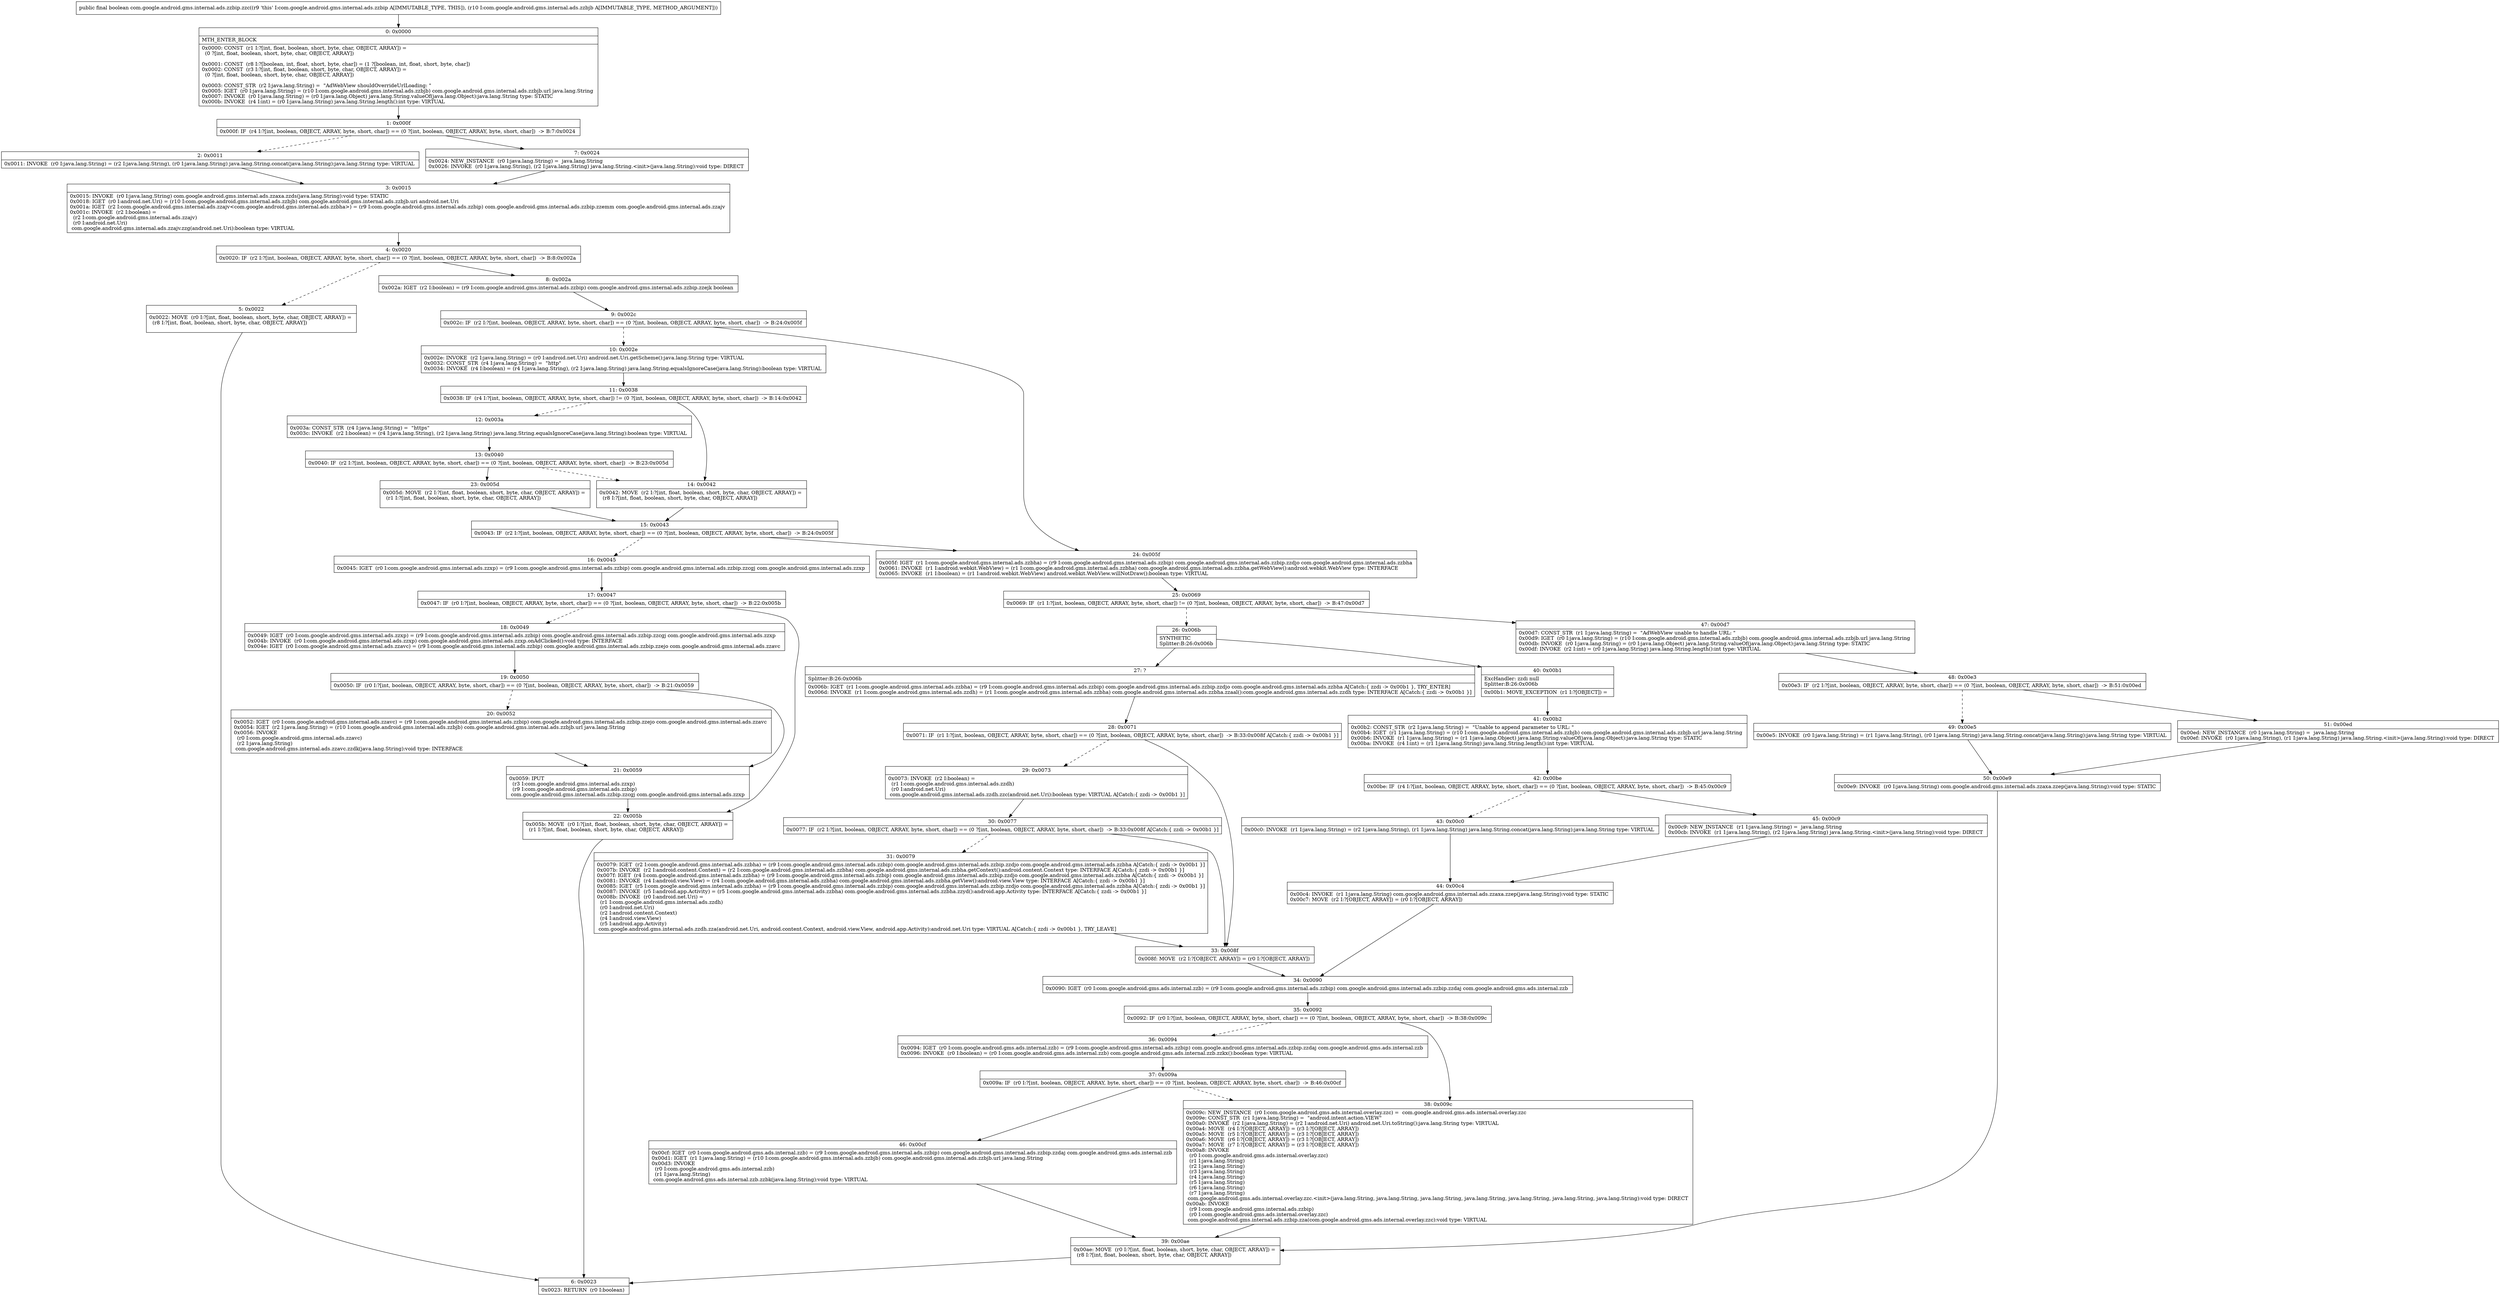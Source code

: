 digraph "CFG forcom.google.android.gms.internal.ads.zzbip.zzc(Lcom\/google\/android\/gms\/internal\/ads\/zzbjb;)Z" {
Node_0 [shape=record,label="{0\:\ 0x0000|MTH_ENTER_BLOCK\l|0x0000: CONST  (r1 I:?[int, float, boolean, short, byte, char, OBJECT, ARRAY]) = \l  (0 ?[int, float, boolean, short, byte, char, OBJECT, ARRAY])\l \l0x0001: CONST  (r8 I:?[boolean, int, float, short, byte, char]) = (1 ?[boolean, int, float, short, byte, char]) \l0x0002: CONST  (r3 I:?[int, float, boolean, short, byte, char, OBJECT, ARRAY]) = \l  (0 ?[int, float, boolean, short, byte, char, OBJECT, ARRAY])\l \l0x0003: CONST_STR  (r2 I:java.lang.String) =  \"AdWebView shouldOverrideUrlLoading: \" \l0x0005: IGET  (r0 I:java.lang.String) = (r10 I:com.google.android.gms.internal.ads.zzbjb) com.google.android.gms.internal.ads.zzbjb.url java.lang.String \l0x0007: INVOKE  (r0 I:java.lang.String) = (r0 I:java.lang.Object) java.lang.String.valueOf(java.lang.Object):java.lang.String type: STATIC \l0x000b: INVOKE  (r4 I:int) = (r0 I:java.lang.String) java.lang.String.length():int type: VIRTUAL \l}"];
Node_1 [shape=record,label="{1\:\ 0x000f|0x000f: IF  (r4 I:?[int, boolean, OBJECT, ARRAY, byte, short, char]) == (0 ?[int, boolean, OBJECT, ARRAY, byte, short, char])  \-\> B:7:0x0024 \l}"];
Node_2 [shape=record,label="{2\:\ 0x0011|0x0011: INVOKE  (r0 I:java.lang.String) = (r2 I:java.lang.String), (r0 I:java.lang.String) java.lang.String.concat(java.lang.String):java.lang.String type: VIRTUAL \l}"];
Node_3 [shape=record,label="{3\:\ 0x0015|0x0015: INVOKE  (r0 I:java.lang.String) com.google.android.gms.internal.ads.zzaxa.zzds(java.lang.String):void type: STATIC \l0x0018: IGET  (r0 I:android.net.Uri) = (r10 I:com.google.android.gms.internal.ads.zzbjb) com.google.android.gms.internal.ads.zzbjb.uri android.net.Uri \l0x001a: IGET  (r2 I:com.google.android.gms.internal.ads.zzajv\<com.google.android.gms.internal.ads.zzbha\>) = (r9 I:com.google.android.gms.internal.ads.zzbip) com.google.android.gms.internal.ads.zzbip.zzemm com.google.android.gms.internal.ads.zzajv \l0x001c: INVOKE  (r2 I:boolean) = \l  (r2 I:com.google.android.gms.internal.ads.zzajv)\l  (r0 I:android.net.Uri)\l com.google.android.gms.internal.ads.zzajv.zzg(android.net.Uri):boolean type: VIRTUAL \l}"];
Node_4 [shape=record,label="{4\:\ 0x0020|0x0020: IF  (r2 I:?[int, boolean, OBJECT, ARRAY, byte, short, char]) == (0 ?[int, boolean, OBJECT, ARRAY, byte, short, char])  \-\> B:8:0x002a \l}"];
Node_5 [shape=record,label="{5\:\ 0x0022|0x0022: MOVE  (r0 I:?[int, float, boolean, short, byte, char, OBJECT, ARRAY]) = \l  (r8 I:?[int, float, boolean, short, byte, char, OBJECT, ARRAY])\l \l}"];
Node_6 [shape=record,label="{6\:\ 0x0023|0x0023: RETURN  (r0 I:boolean) \l}"];
Node_7 [shape=record,label="{7\:\ 0x0024|0x0024: NEW_INSTANCE  (r0 I:java.lang.String) =  java.lang.String \l0x0026: INVOKE  (r0 I:java.lang.String), (r2 I:java.lang.String) java.lang.String.\<init\>(java.lang.String):void type: DIRECT \l}"];
Node_8 [shape=record,label="{8\:\ 0x002a|0x002a: IGET  (r2 I:boolean) = (r9 I:com.google.android.gms.internal.ads.zzbip) com.google.android.gms.internal.ads.zzbip.zzejk boolean \l}"];
Node_9 [shape=record,label="{9\:\ 0x002c|0x002c: IF  (r2 I:?[int, boolean, OBJECT, ARRAY, byte, short, char]) == (0 ?[int, boolean, OBJECT, ARRAY, byte, short, char])  \-\> B:24:0x005f \l}"];
Node_10 [shape=record,label="{10\:\ 0x002e|0x002e: INVOKE  (r2 I:java.lang.String) = (r0 I:android.net.Uri) android.net.Uri.getScheme():java.lang.String type: VIRTUAL \l0x0032: CONST_STR  (r4 I:java.lang.String) =  \"http\" \l0x0034: INVOKE  (r4 I:boolean) = (r4 I:java.lang.String), (r2 I:java.lang.String) java.lang.String.equalsIgnoreCase(java.lang.String):boolean type: VIRTUAL \l}"];
Node_11 [shape=record,label="{11\:\ 0x0038|0x0038: IF  (r4 I:?[int, boolean, OBJECT, ARRAY, byte, short, char]) != (0 ?[int, boolean, OBJECT, ARRAY, byte, short, char])  \-\> B:14:0x0042 \l}"];
Node_12 [shape=record,label="{12\:\ 0x003a|0x003a: CONST_STR  (r4 I:java.lang.String) =  \"https\" \l0x003c: INVOKE  (r2 I:boolean) = (r4 I:java.lang.String), (r2 I:java.lang.String) java.lang.String.equalsIgnoreCase(java.lang.String):boolean type: VIRTUAL \l}"];
Node_13 [shape=record,label="{13\:\ 0x0040|0x0040: IF  (r2 I:?[int, boolean, OBJECT, ARRAY, byte, short, char]) == (0 ?[int, boolean, OBJECT, ARRAY, byte, short, char])  \-\> B:23:0x005d \l}"];
Node_14 [shape=record,label="{14\:\ 0x0042|0x0042: MOVE  (r2 I:?[int, float, boolean, short, byte, char, OBJECT, ARRAY]) = \l  (r8 I:?[int, float, boolean, short, byte, char, OBJECT, ARRAY])\l \l}"];
Node_15 [shape=record,label="{15\:\ 0x0043|0x0043: IF  (r2 I:?[int, boolean, OBJECT, ARRAY, byte, short, char]) == (0 ?[int, boolean, OBJECT, ARRAY, byte, short, char])  \-\> B:24:0x005f \l}"];
Node_16 [shape=record,label="{16\:\ 0x0045|0x0045: IGET  (r0 I:com.google.android.gms.internal.ads.zzxp) = (r9 I:com.google.android.gms.internal.ads.zzbip) com.google.android.gms.internal.ads.zzbip.zzcgj com.google.android.gms.internal.ads.zzxp \l}"];
Node_17 [shape=record,label="{17\:\ 0x0047|0x0047: IF  (r0 I:?[int, boolean, OBJECT, ARRAY, byte, short, char]) == (0 ?[int, boolean, OBJECT, ARRAY, byte, short, char])  \-\> B:22:0x005b \l}"];
Node_18 [shape=record,label="{18\:\ 0x0049|0x0049: IGET  (r0 I:com.google.android.gms.internal.ads.zzxp) = (r9 I:com.google.android.gms.internal.ads.zzbip) com.google.android.gms.internal.ads.zzbip.zzcgj com.google.android.gms.internal.ads.zzxp \l0x004b: INVOKE  (r0 I:com.google.android.gms.internal.ads.zzxp) com.google.android.gms.internal.ads.zzxp.onAdClicked():void type: INTERFACE \l0x004e: IGET  (r0 I:com.google.android.gms.internal.ads.zzavc) = (r9 I:com.google.android.gms.internal.ads.zzbip) com.google.android.gms.internal.ads.zzbip.zzejo com.google.android.gms.internal.ads.zzavc \l}"];
Node_19 [shape=record,label="{19\:\ 0x0050|0x0050: IF  (r0 I:?[int, boolean, OBJECT, ARRAY, byte, short, char]) == (0 ?[int, boolean, OBJECT, ARRAY, byte, short, char])  \-\> B:21:0x0059 \l}"];
Node_20 [shape=record,label="{20\:\ 0x0052|0x0052: IGET  (r0 I:com.google.android.gms.internal.ads.zzavc) = (r9 I:com.google.android.gms.internal.ads.zzbip) com.google.android.gms.internal.ads.zzbip.zzejo com.google.android.gms.internal.ads.zzavc \l0x0054: IGET  (r2 I:java.lang.String) = (r10 I:com.google.android.gms.internal.ads.zzbjb) com.google.android.gms.internal.ads.zzbjb.url java.lang.String \l0x0056: INVOKE  \l  (r0 I:com.google.android.gms.internal.ads.zzavc)\l  (r2 I:java.lang.String)\l com.google.android.gms.internal.ads.zzavc.zzdk(java.lang.String):void type: INTERFACE \l}"];
Node_21 [shape=record,label="{21\:\ 0x0059|0x0059: IPUT  \l  (r3 I:com.google.android.gms.internal.ads.zzxp)\l  (r9 I:com.google.android.gms.internal.ads.zzbip)\l com.google.android.gms.internal.ads.zzbip.zzcgj com.google.android.gms.internal.ads.zzxp \l}"];
Node_22 [shape=record,label="{22\:\ 0x005b|0x005b: MOVE  (r0 I:?[int, float, boolean, short, byte, char, OBJECT, ARRAY]) = \l  (r1 I:?[int, float, boolean, short, byte, char, OBJECT, ARRAY])\l \l}"];
Node_23 [shape=record,label="{23\:\ 0x005d|0x005d: MOVE  (r2 I:?[int, float, boolean, short, byte, char, OBJECT, ARRAY]) = \l  (r1 I:?[int, float, boolean, short, byte, char, OBJECT, ARRAY])\l \l}"];
Node_24 [shape=record,label="{24\:\ 0x005f|0x005f: IGET  (r1 I:com.google.android.gms.internal.ads.zzbha) = (r9 I:com.google.android.gms.internal.ads.zzbip) com.google.android.gms.internal.ads.zzbip.zzdjo com.google.android.gms.internal.ads.zzbha \l0x0061: INVOKE  (r1 I:android.webkit.WebView) = (r1 I:com.google.android.gms.internal.ads.zzbha) com.google.android.gms.internal.ads.zzbha.getWebView():android.webkit.WebView type: INTERFACE \l0x0065: INVOKE  (r1 I:boolean) = (r1 I:android.webkit.WebView) android.webkit.WebView.willNotDraw():boolean type: VIRTUAL \l}"];
Node_25 [shape=record,label="{25\:\ 0x0069|0x0069: IF  (r1 I:?[int, boolean, OBJECT, ARRAY, byte, short, char]) != (0 ?[int, boolean, OBJECT, ARRAY, byte, short, char])  \-\> B:47:0x00d7 \l}"];
Node_26 [shape=record,label="{26\:\ 0x006b|SYNTHETIC\lSplitter:B:26:0x006b\l}"];
Node_27 [shape=record,label="{27\:\ ?|Splitter:B:26:0x006b\l|0x006b: IGET  (r1 I:com.google.android.gms.internal.ads.zzbha) = (r9 I:com.google.android.gms.internal.ads.zzbip) com.google.android.gms.internal.ads.zzbip.zzdjo com.google.android.gms.internal.ads.zzbha A[Catch:\{ zzdi \-\> 0x00b1 \}, TRY_ENTER]\l0x006d: INVOKE  (r1 I:com.google.android.gms.internal.ads.zzdh) = (r1 I:com.google.android.gms.internal.ads.zzbha) com.google.android.gms.internal.ads.zzbha.zzaal():com.google.android.gms.internal.ads.zzdh type: INTERFACE A[Catch:\{ zzdi \-\> 0x00b1 \}]\l}"];
Node_28 [shape=record,label="{28\:\ 0x0071|0x0071: IF  (r1 I:?[int, boolean, OBJECT, ARRAY, byte, short, char]) == (0 ?[int, boolean, OBJECT, ARRAY, byte, short, char])  \-\> B:33:0x008f A[Catch:\{ zzdi \-\> 0x00b1 \}]\l}"];
Node_29 [shape=record,label="{29\:\ 0x0073|0x0073: INVOKE  (r2 I:boolean) = \l  (r1 I:com.google.android.gms.internal.ads.zzdh)\l  (r0 I:android.net.Uri)\l com.google.android.gms.internal.ads.zzdh.zzc(android.net.Uri):boolean type: VIRTUAL A[Catch:\{ zzdi \-\> 0x00b1 \}]\l}"];
Node_30 [shape=record,label="{30\:\ 0x0077|0x0077: IF  (r2 I:?[int, boolean, OBJECT, ARRAY, byte, short, char]) == (0 ?[int, boolean, OBJECT, ARRAY, byte, short, char])  \-\> B:33:0x008f A[Catch:\{ zzdi \-\> 0x00b1 \}]\l}"];
Node_31 [shape=record,label="{31\:\ 0x0079|0x0079: IGET  (r2 I:com.google.android.gms.internal.ads.zzbha) = (r9 I:com.google.android.gms.internal.ads.zzbip) com.google.android.gms.internal.ads.zzbip.zzdjo com.google.android.gms.internal.ads.zzbha A[Catch:\{ zzdi \-\> 0x00b1 \}]\l0x007b: INVOKE  (r2 I:android.content.Context) = (r2 I:com.google.android.gms.internal.ads.zzbha) com.google.android.gms.internal.ads.zzbha.getContext():android.content.Context type: INTERFACE A[Catch:\{ zzdi \-\> 0x00b1 \}]\l0x007f: IGET  (r4 I:com.google.android.gms.internal.ads.zzbha) = (r9 I:com.google.android.gms.internal.ads.zzbip) com.google.android.gms.internal.ads.zzbip.zzdjo com.google.android.gms.internal.ads.zzbha A[Catch:\{ zzdi \-\> 0x00b1 \}]\l0x0081: INVOKE  (r4 I:android.view.View) = (r4 I:com.google.android.gms.internal.ads.zzbha) com.google.android.gms.internal.ads.zzbha.getView():android.view.View type: INTERFACE A[Catch:\{ zzdi \-\> 0x00b1 \}]\l0x0085: IGET  (r5 I:com.google.android.gms.internal.ads.zzbha) = (r9 I:com.google.android.gms.internal.ads.zzbip) com.google.android.gms.internal.ads.zzbip.zzdjo com.google.android.gms.internal.ads.zzbha A[Catch:\{ zzdi \-\> 0x00b1 \}]\l0x0087: INVOKE  (r5 I:android.app.Activity) = (r5 I:com.google.android.gms.internal.ads.zzbha) com.google.android.gms.internal.ads.zzbha.zzyd():android.app.Activity type: INTERFACE A[Catch:\{ zzdi \-\> 0x00b1 \}]\l0x008b: INVOKE  (r0 I:android.net.Uri) = \l  (r1 I:com.google.android.gms.internal.ads.zzdh)\l  (r0 I:android.net.Uri)\l  (r2 I:android.content.Context)\l  (r4 I:android.view.View)\l  (r5 I:android.app.Activity)\l com.google.android.gms.internal.ads.zzdh.zza(android.net.Uri, android.content.Context, android.view.View, android.app.Activity):android.net.Uri type: VIRTUAL A[Catch:\{ zzdi \-\> 0x00b1 \}, TRY_LEAVE]\l}"];
Node_33 [shape=record,label="{33\:\ 0x008f|0x008f: MOVE  (r2 I:?[OBJECT, ARRAY]) = (r0 I:?[OBJECT, ARRAY]) \l}"];
Node_34 [shape=record,label="{34\:\ 0x0090|0x0090: IGET  (r0 I:com.google.android.gms.ads.internal.zzb) = (r9 I:com.google.android.gms.internal.ads.zzbip) com.google.android.gms.internal.ads.zzbip.zzdaj com.google.android.gms.ads.internal.zzb \l}"];
Node_35 [shape=record,label="{35\:\ 0x0092|0x0092: IF  (r0 I:?[int, boolean, OBJECT, ARRAY, byte, short, char]) == (0 ?[int, boolean, OBJECT, ARRAY, byte, short, char])  \-\> B:38:0x009c \l}"];
Node_36 [shape=record,label="{36\:\ 0x0094|0x0094: IGET  (r0 I:com.google.android.gms.ads.internal.zzb) = (r9 I:com.google.android.gms.internal.ads.zzbip) com.google.android.gms.internal.ads.zzbip.zzdaj com.google.android.gms.ads.internal.zzb \l0x0096: INVOKE  (r0 I:boolean) = (r0 I:com.google.android.gms.ads.internal.zzb) com.google.android.gms.ads.internal.zzb.zzkx():boolean type: VIRTUAL \l}"];
Node_37 [shape=record,label="{37\:\ 0x009a|0x009a: IF  (r0 I:?[int, boolean, OBJECT, ARRAY, byte, short, char]) == (0 ?[int, boolean, OBJECT, ARRAY, byte, short, char])  \-\> B:46:0x00cf \l}"];
Node_38 [shape=record,label="{38\:\ 0x009c|0x009c: NEW_INSTANCE  (r0 I:com.google.android.gms.ads.internal.overlay.zzc) =  com.google.android.gms.ads.internal.overlay.zzc \l0x009e: CONST_STR  (r1 I:java.lang.String) =  \"android.intent.action.VIEW\" \l0x00a0: INVOKE  (r2 I:java.lang.String) = (r2 I:android.net.Uri) android.net.Uri.toString():java.lang.String type: VIRTUAL \l0x00a4: MOVE  (r4 I:?[OBJECT, ARRAY]) = (r3 I:?[OBJECT, ARRAY]) \l0x00a5: MOVE  (r5 I:?[OBJECT, ARRAY]) = (r3 I:?[OBJECT, ARRAY]) \l0x00a6: MOVE  (r6 I:?[OBJECT, ARRAY]) = (r3 I:?[OBJECT, ARRAY]) \l0x00a7: MOVE  (r7 I:?[OBJECT, ARRAY]) = (r3 I:?[OBJECT, ARRAY]) \l0x00a8: INVOKE  \l  (r0 I:com.google.android.gms.ads.internal.overlay.zzc)\l  (r1 I:java.lang.String)\l  (r2 I:java.lang.String)\l  (r3 I:java.lang.String)\l  (r4 I:java.lang.String)\l  (r5 I:java.lang.String)\l  (r6 I:java.lang.String)\l  (r7 I:java.lang.String)\l com.google.android.gms.ads.internal.overlay.zzc.\<init\>(java.lang.String, java.lang.String, java.lang.String, java.lang.String, java.lang.String, java.lang.String, java.lang.String):void type: DIRECT \l0x00ab: INVOKE  \l  (r9 I:com.google.android.gms.internal.ads.zzbip)\l  (r0 I:com.google.android.gms.ads.internal.overlay.zzc)\l com.google.android.gms.internal.ads.zzbip.zza(com.google.android.gms.ads.internal.overlay.zzc):void type: VIRTUAL \l}"];
Node_39 [shape=record,label="{39\:\ 0x00ae|0x00ae: MOVE  (r0 I:?[int, float, boolean, short, byte, char, OBJECT, ARRAY]) = \l  (r8 I:?[int, float, boolean, short, byte, char, OBJECT, ARRAY])\l \l}"];
Node_40 [shape=record,label="{40\:\ 0x00b1|ExcHandler: zzdi null\lSplitter:B:26:0x006b\l|0x00b1: MOVE_EXCEPTION  (r1 I:?[OBJECT]) =  \l}"];
Node_41 [shape=record,label="{41\:\ 0x00b2|0x00b2: CONST_STR  (r2 I:java.lang.String) =  \"Unable to append parameter to URL: \" \l0x00b4: IGET  (r1 I:java.lang.String) = (r10 I:com.google.android.gms.internal.ads.zzbjb) com.google.android.gms.internal.ads.zzbjb.url java.lang.String \l0x00b6: INVOKE  (r1 I:java.lang.String) = (r1 I:java.lang.Object) java.lang.String.valueOf(java.lang.Object):java.lang.String type: STATIC \l0x00ba: INVOKE  (r4 I:int) = (r1 I:java.lang.String) java.lang.String.length():int type: VIRTUAL \l}"];
Node_42 [shape=record,label="{42\:\ 0x00be|0x00be: IF  (r4 I:?[int, boolean, OBJECT, ARRAY, byte, short, char]) == (0 ?[int, boolean, OBJECT, ARRAY, byte, short, char])  \-\> B:45:0x00c9 \l}"];
Node_43 [shape=record,label="{43\:\ 0x00c0|0x00c0: INVOKE  (r1 I:java.lang.String) = (r2 I:java.lang.String), (r1 I:java.lang.String) java.lang.String.concat(java.lang.String):java.lang.String type: VIRTUAL \l}"];
Node_44 [shape=record,label="{44\:\ 0x00c4|0x00c4: INVOKE  (r1 I:java.lang.String) com.google.android.gms.internal.ads.zzaxa.zzep(java.lang.String):void type: STATIC \l0x00c7: MOVE  (r2 I:?[OBJECT, ARRAY]) = (r0 I:?[OBJECT, ARRAY]) \l}"];
Node_45 [shape=record,label="{45\:\ 0x00c9|0x00c9: NEW_INSTANCE  (r1 I:java.lang.String) =  java.lang.String \l0x00cb: INVOKE  (r1 I:java.lang.String), (r2 I:java.lang.String) java.lang.String.\<init\>(java.lang.String):void type: DIRECT \l}"];
Node_46 [shape=record,label="{46\:\ 0x00cf|0x00cf: IGET  (r0 I:com.google.android.gms.ads.internal.zzb) = (r9 I:com.google.android.gms.internal.ads.zzbip) com.google.android.gms.internal.ads.zzbip.zzdaj com.google.android.gms.ads.internal.zzb \l0x00d1: IGET  (r1 I:java.lang.String) = (r10 I:com.google.android.gms.internal.ads.zzbjb) com.google.android.gms.internal.ads.zzbjb.url java.lang.String \l0x00d3: INVOKE  \l  (r0 I:com.google.android.gms.ads.internal.zzb)\l  (r1 I:java.lang.String)\l com.google.android.gms.ads.internal.zzb.zzbk(java.lang.String):void type: VIRTUAL \l}"];
Node_47 [shape=record,label="{47\:\ 0x00d7|0x00d7: CONST_STR  (r1 I:java.lang.String) =  \"AdWebView unable to handle URL: \" \l0x00d9: IGET  (r0 I:java.lang.String) = (r10 I:com.google.android.gms.internal.ads.zzbjb) com.google.android.gms.internal.ads.zzbjb.url java.lang.String \l0x00db: INVOKE  (r0 I:java.lang.String) = (r0 I:java.lang.Object) java.lang.String.valueOf(java.lang.Object):java.lang.String type: STATIC \l0x00df: INVOKE  (r2 I:int) = (r0 I:java.lang.String) java.lang.String.length():int type: VIRTUAL \l}"];
Node_48 [shape=record,label="{48\:\ 0x00e3|0x00e3: IF  (r2 I:?[int, boolean, OBJECT, ARRAY, byte, short, char]) == (0 ?[int, boolean, OBJECT, ARRAY, byte, short, char])  \-\> B:51:0x00ed \l}"];
Node_49 [shape=record,label="{49\:\ 0x00e5|0x00e5: INVOKE  (r0 I:java.lang.String) = (r1 I:java.lang.String), (r0 I:java.lang.String) java.lang.String.concat(java.lang.String):java.lang.String type: VIRTUAL \l}"];
Node_50 [shape=record,label="{50\:\ 0x00e9|0x00e9: INVOKE  (r0 I:java.lang.String) com.google.android.gms.internal.ads.zzaxa.zzep(java.lang.String):void type: STATIC \l}"];
Node_51 [shape=record,label="{51\:\ 0x00ed|0x00ed: NEW_INSTANCE  (r0 I:java.lang.String) =  java.lang.String \l0x00ef: INVOKE  (r0 I:java.lang.String), (r1 I:java.lang.String) java.lang.String.\<init\>(java.lang.String):void type: DIRECT \l}"];
MethodNode[shape=record,label="{public final boolean com.google.android.gms.internal.ads.zzbip.zzc((r9 'this' I:com.google.android.gms.internal.ads.zzbip A[IMMUTABLE_TYPE, THIS]), (r10 I:com.google.android.gms.internal.ads.zzbjb A[IMMUTABLE_TYPE, METHOD_ARGUMENT])) }"];
MethodNode -> Node_0;
Node_0 -> Node_1;
Node_1 -> Node_2[style=dashed];
Node_1 -> Node_7;
Node_2 -> Node_3;
Node_3 -> Node_4;
Node_4 -> Node_5[style=dashed];
Node_4 -> Node_8;
Node_5 -> Node_6;
Node_7 -> Node_3;
Node_8 -> Node_9;
Node_9 -> Node_10[style=dashed];
Node_9 -> Node_24;
Node_10 -> Node_11;
Node_11 -> Node_12[style=dashed];
Node_11 -> Node_14;
Node_12 -> Node_13;
Node_13 -> Node_14[style=dashed];
Node_13 -> Node_23;
Node_14 -> Node_15;
Node_15 -> Node_16[style=dashed];
Node_15 -> Node_24;
Node_16 -> Node_17;
Node_17 -> Node_18[style=dashed];
Node_17 -> Node_22;
Node_18 -> Node_19;
Node_19 -> Node_20[style=dashed];
Node_19 -> Node_21;
Node_20 -> Node_21;
Node_21 -> Node_22;
Node_22 -> Node_6;
Node_23 -> Node_15;
Node_24 -> Node_25;
Node_25 -> Node_26[style=dashed];
Node_25 -> Node_47;
Node_26 -> Node_27;
Node_26 -> Node_40;
Node_27 -> Node_28;
Node_28 -> Node_29[style=dashed];
Node_28 -> Node_33;
Node_29 -> Node_30;
Node_30 -> Node_31[style=dashed];
Node_30 -> Node_33;
Node_31 -> Node_33;
Node_33 -> Node_34;
Node_34 -> Node_35;
Node_35 -> Node_36[style=dashed];
Node_35 -> Node_38;
Node_36 -> Node_37;
Node_37 -> Node_38[style=dashed];
Node_37 -> Node_46;
Node_38 -> Node_39;
Node_39 -> Node_6;
Node_40 -> Node_41;
Node_41 -> Node_42;
Node_42 -> Node_43[style=dashed];
Node_42 -> Node_45;
Node_43 -> Node_44;
Node_44 -> Node_34;
Node_45 -> Node_44;
Node_46 -> Node_39;
Node_47 -> Node_48;
Node_48 -> Node_49[style=dashed];
Node_48 -> Node_51;
Node_49 -> Node_50;
Node_50 -> Node_39;
Node_51 -> Node_50;
}

